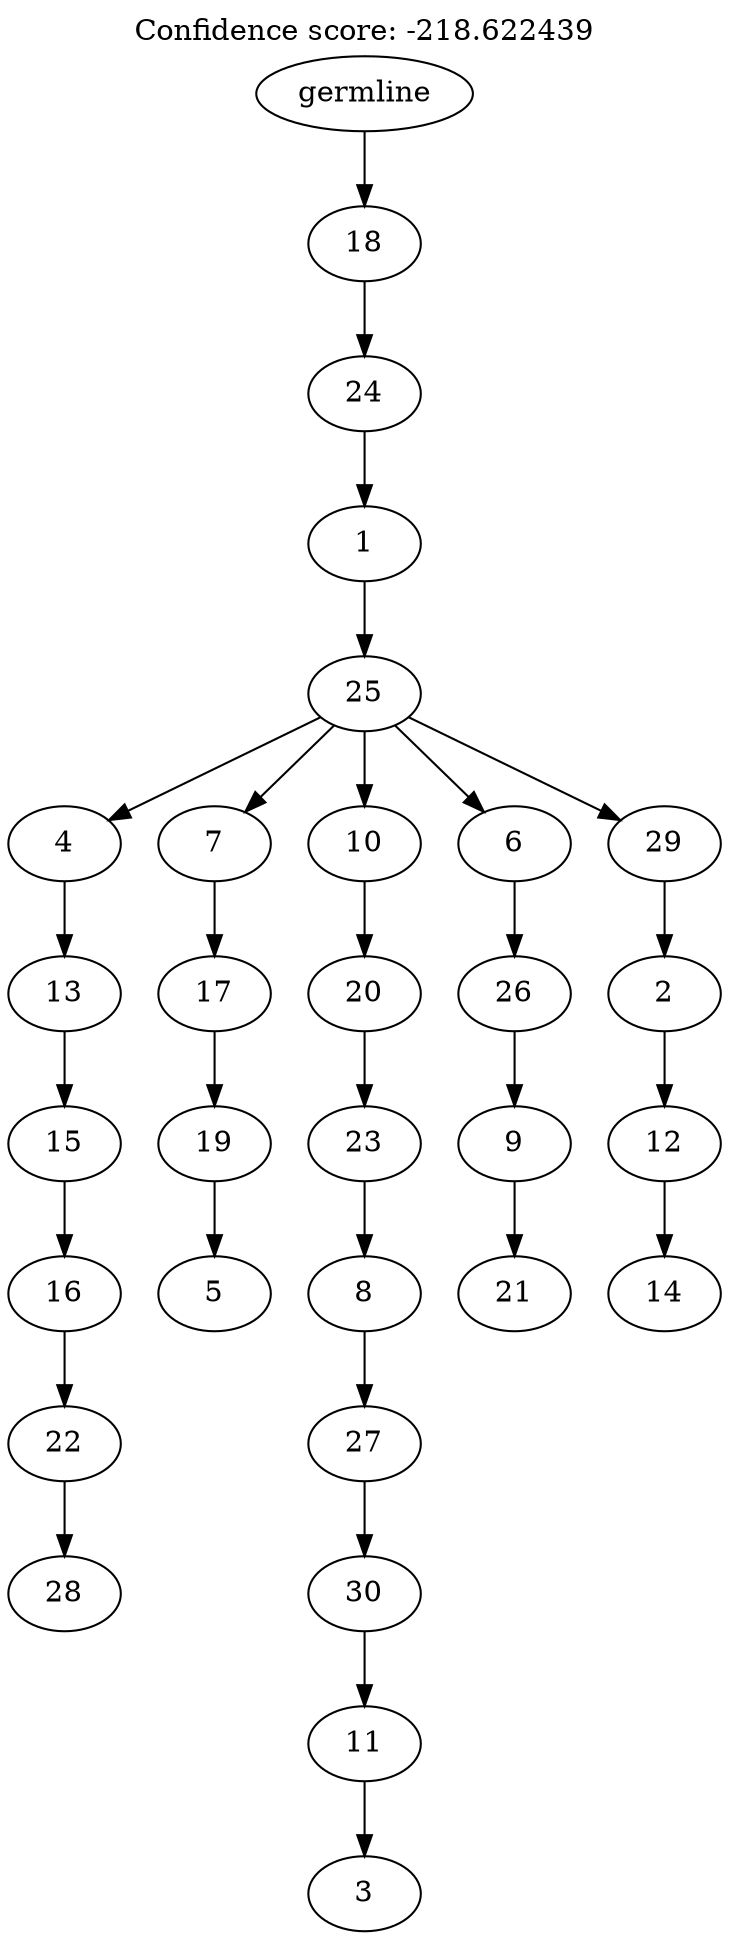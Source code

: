 digraph g {
	"29" -> "30";
	"30" [label="28"];
	"28" -> "29";
	"29" [label="22"];
	"27" -> "28";
	"28" [label="16"];
	"26" -> "27";
	"27" [label="15"];
	"25" -> "26";
	"26" [label="13"];
	"23" -> "24";
	"24" [label="5"];
	"22" -> "23";
	"23" [label="19"];
	"21" -> "22";
	"22" [label="17"];
	"19" -> "20";
	"20" [label="3"];
	"18" -> "19";
	"19" [label="11"];
	"17" -> "18";
	"18" [label="30"];
	"16" -> "17";
	"17" [label="27"];
	"15" -> "16";
	"16" [label="8"];
	"14" -> "15";
	"15" [label="23"];
	"13" -> "14";
	"14" [label="20"];
	"11" -> "12";
	"12" [label="21"];
	"10" -> "11";
	"11" [label="9"];
	"9" -> "10";
	"10" [label="26"];
	"7" -> "8";
	"8" [label="14"];
	"6" -> "7";
	"7" [label="12"];
	"5" -> "6";
	"6" [label="2"];
	"4" -> "5";
	"5" [label="29"];
	"4" -> "9";
	"9" [label="6"];
	"4" -> "13";
	"13" [label="10"];
	"4" -> "21";
	"21" [label="7"];
	"4" -> "25";
	"25" [label="4"];
	"3" -> "4";
	"4" [label="25"];
	"2" -> "3";
	"3" [label="1"];
	"1" -> "2";
	"2" [label="24"];
	"0" -> "1";
	"1" [label="18"];
	"0" [label="germline"];
	labelloc="t";
	label="Confidence score: -218.622439";
}
